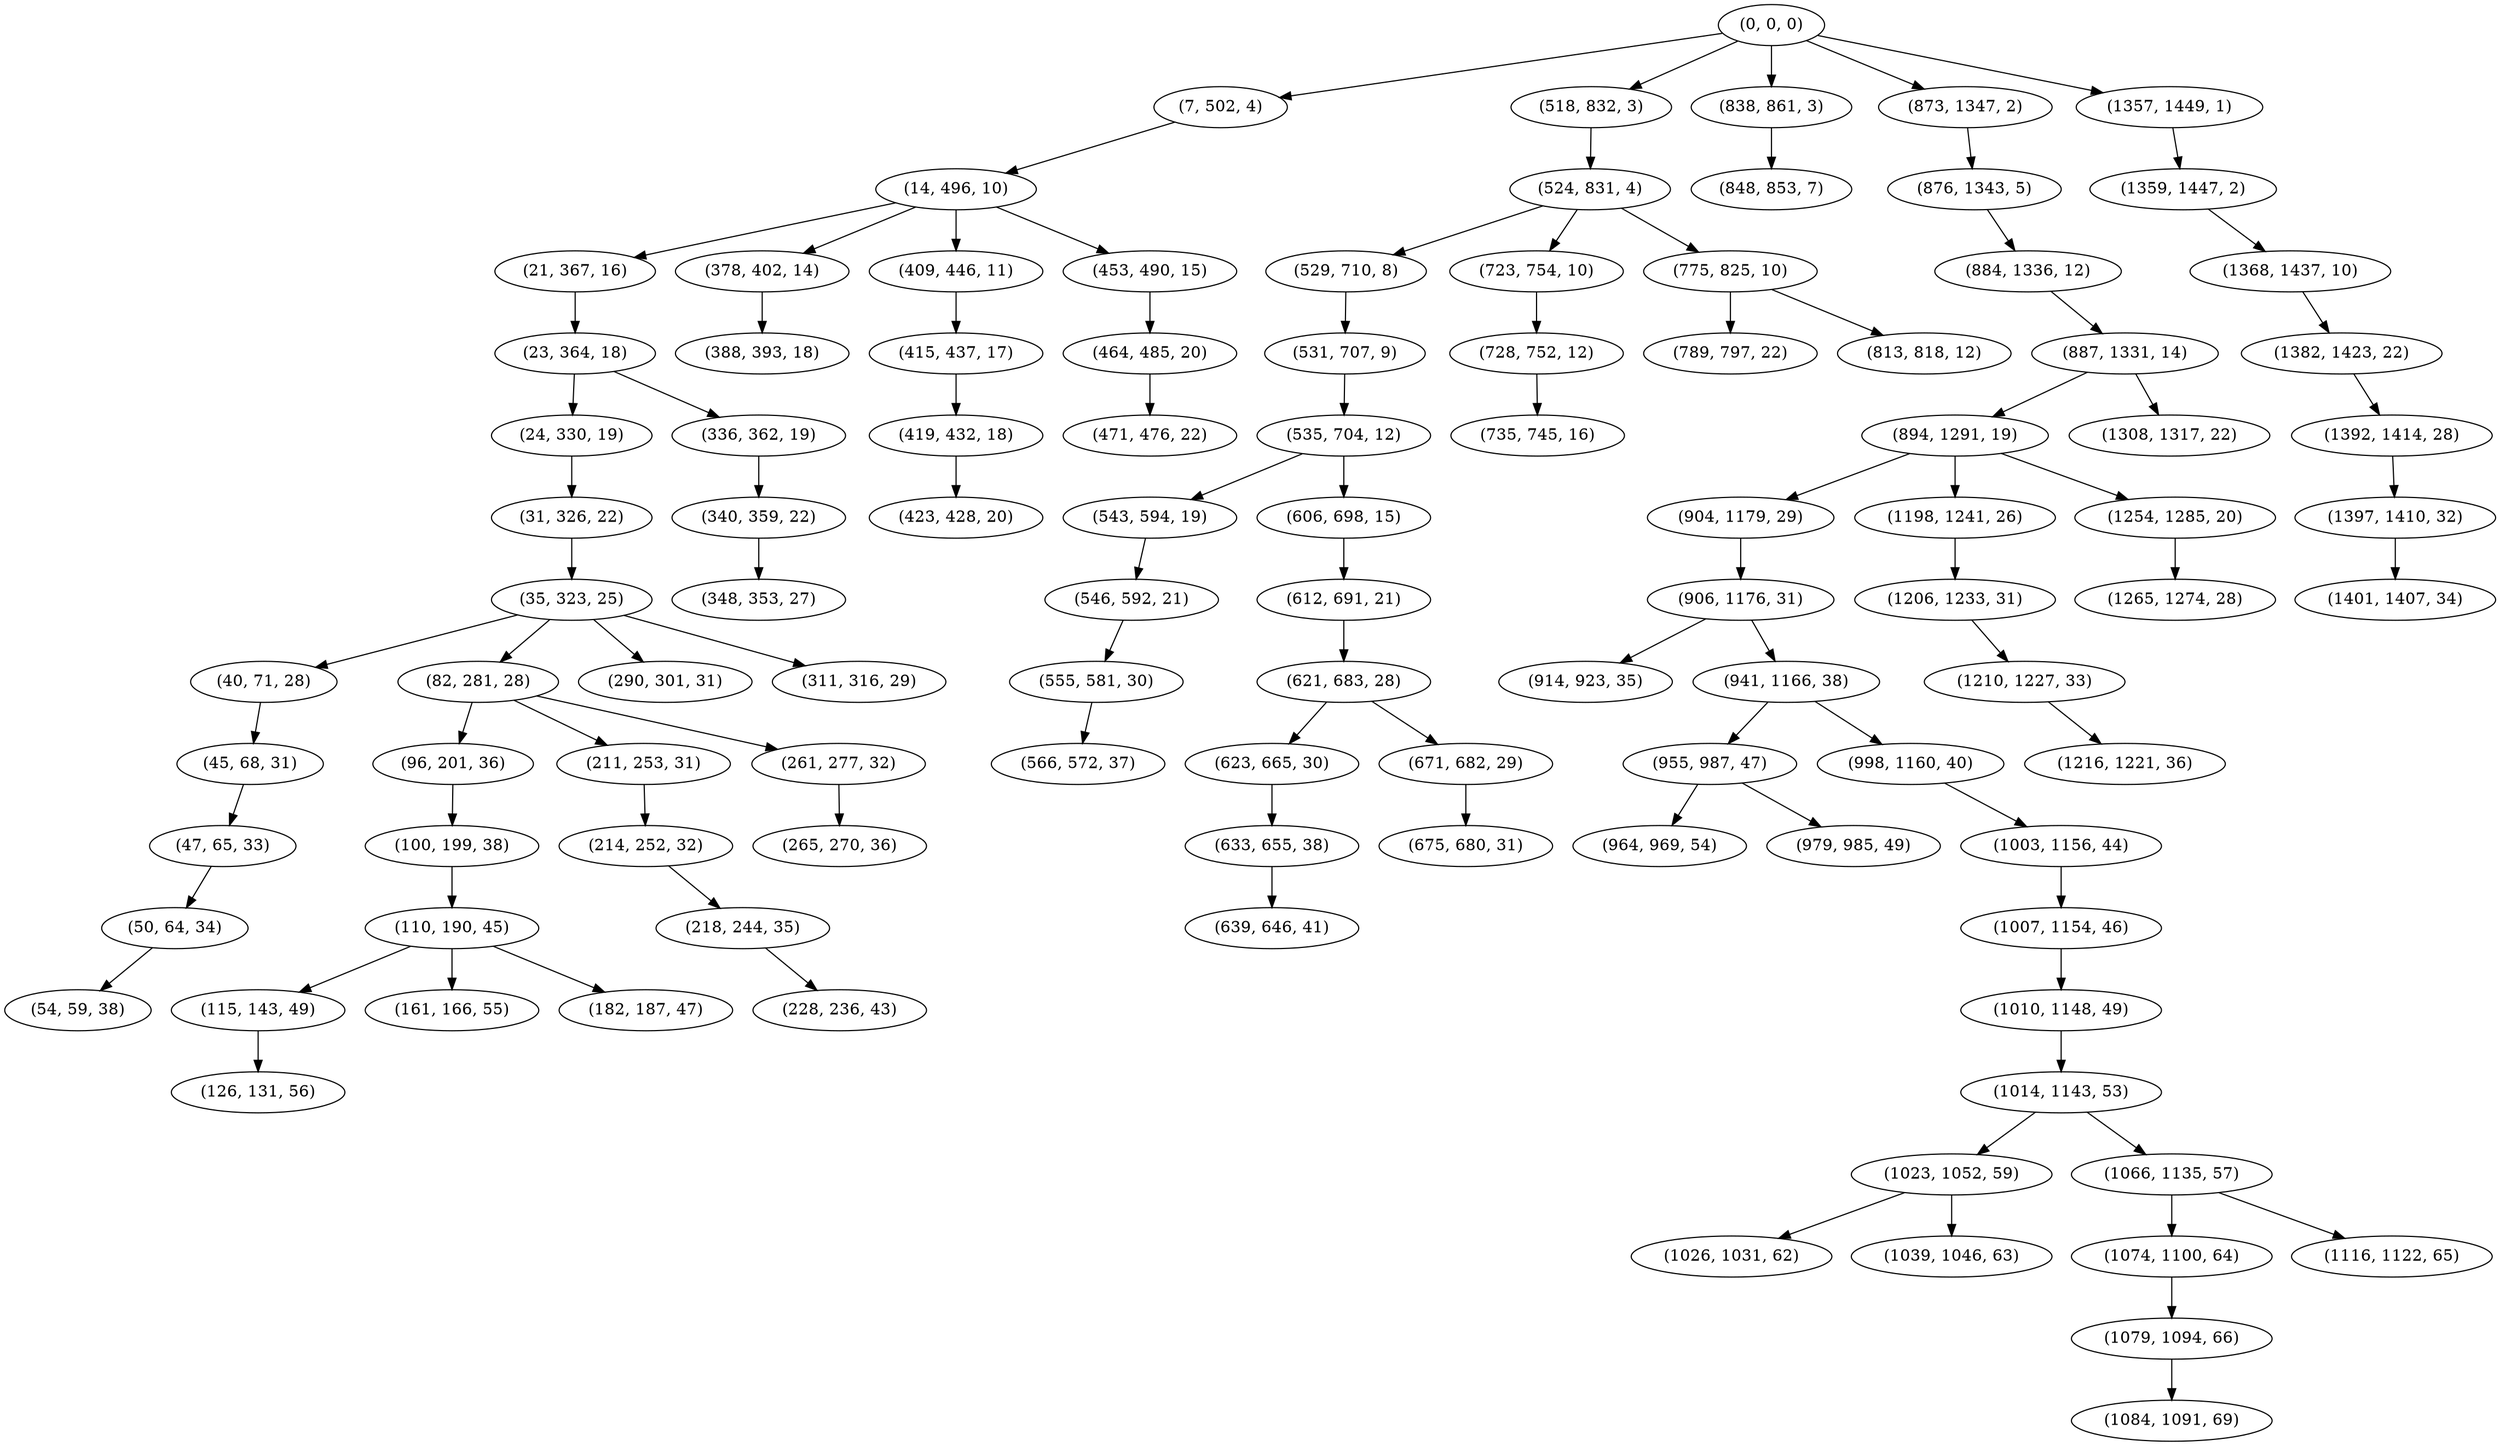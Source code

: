 digraph tree {
    "(0, 0, 0)";
    "(7, 502, 4)";
    "(14, 496, 10)";
    "(21, 367, 16)";
    "(23, 364, 18)";
    "(24, 330, 19)";
    "(31, 326, 22)";
    "(35, 323, 25)";
    "(40, 71, 28)";
    "(45, 68, 31)";
    "(47, 65, 33)";
    "(50, 64, 34)";
    "(54, 59, 38)";
    "(82, 281, 28)";
    "(96, 201, 36)";
    "(100, 199, 38)";
    "(110, 190, 45)";
    "(115, 143, 49)";
    "(126, 131, 56)";
    "(161, 166, 55)";
    "(182, 187, 47)";
    "(211, 253, 31)";
    "(214, 252, 32)";
    "(218, 244, 35)";
    "(228, 236, 43)";
    "(261, 277, 32)";
    "(265, 270, 36)";
    "(290, 301, 31)";
    "(311, 316, 29)";
    "(336, 362, 19)";
    "(340, 359, 22)";
    "(348, 353, 27)";
    "(378, 402, 14)";
    "(388, 393, 18)";
    "(409, 446, 11)";
    "(415, 437, 17)";
    "(419, 432, 18)";
    "(423, 428, 20)";
    "(453, 490, 15)";
    "(464, 485, 20)";
    "(471, 476, 22)";
    "(518, 832, 3)";
    "(524, 831, 4)";
    "(529, 710, 8)";
    "(531, 707, 9)";
    "(535, 704, 12)";
    "(543, 594, 19)";
    "(546, 592, 21)";
    "(555, 581, 30)";
    "(566, 572, 37)";
    "(606, 698, 15)";
    "(612, 691, 21)";
    "(621, 683, 28)";
    "(623, 665, 30)";
    "(633, 655, 38)";
    "(639, 646, 41)";
    "(671, 682, 29)";
    "(675, 680, 31)";
    "(723, 754, 10)";
    "(728, 752, 12)";
    "(735, 745, 16)";
    "(775, 825, 10)";
    "(789, 797, 22)";
    "(813, 818, 12)";
    "(838, 861, 3)";
    "(848, 853, 7)";
    "(873, 1347, 2)";
    "(876, 1343, 5)";
    "(884, 1336, 12)";
    "(887, 1331, 14)";
    "(894, 1291, 19)";
    "(904, 1179, 29)";
    "(906, 1176, 31)";
    "(914, 923, 35)";
    "(941, 1166, 38)";
    "(955, 987, 47)";
    "(964, 969, 54)";
    "(979, 985, 49)";
    "(998, 1160, 40)";
    "(1003, 1156, 44)";
    "(1007, 1154, 46)";
    "(1010, 1148, 49)";
    "(1014, 1143, 53)";
    "(1023, 1052, 59)";
    "(1026, 1031, 62)";
    "(1039, 1046, 63)";
    "(1066, 1135, 57)";
    "(1074, 1100, 64)";
    "(1079, 1094, 66)";
    "(1084, 1091, 69)";
    "(1116, 1122, 65)";
    "(1198, 1241, 26)";
    "(1206, 1233, 31)";
    "(1210, 1227, 33)";
    "(1216, 1221, 36)";
    "(1254, 1285, 20)";
    "(1265, 1274, 28)";
    "(1308, 1317, 22)";
    "(1357, 1449, 1)";
    "(1359, 1447, 2)";
    "(1368, 1437, 10)";
    "(1382, 1423, 22)";
    "(1392, 1414, 28)";
    "(1397, 1410, 32)";
    "(1401, 1407, 34)";
    "(0, 0, 0)" -> "(7, 502, 4)";
    "(0, 0, 0)" -> "(518, 832, 3)";
    "(0, 0, 0)" -> "(838, 861, 3)";
    "(0, 0, 0)" -> "(873, 1347, 2)";
    "(0, 0, 0)" -> "(1357, 1449, 1)";
    "(7, 502, 4)" -> "(14, 496, 10)";
    "(14, 496, 10)" -> "(21, 367, 16)";
    "(14, 496, 10)" -> "(378, 402, 14)";
    "(14, 496, 10)" -> "(409, 446, 11)";
    "(14, 496, 10)" -> "(453, 490, 15)";
    "(21, 367, 16)" -> "(23, 364, 18)";
    "(23, 364, 18)" -> "(24, 330, 19)";
    "(23, 364, 18)" -> "(336, 362, 19)";
    "(24, 330, 19)" -> "(31, 326, 22)";
    "(31, 326, 22)" -> "(35, 323, 25)";
    "(35, 323, 25)" -> "(40, 71, 28)";
    "(35, 323, 25)" -> "(82, 281, 28)";
    "(35, 323, 25)" -> "(290, 301, 31)";
    "(35, 323, 25)" -> "(311, 316, 29)";
    "(40, 71, 28)" -> "(45, 68, 31)";
    "(45, 68, 31)" -> "(47, 65, 33)";
    "(47, 65, 33)" -> "(50, 64, 34)";
    "(50, 64, 34)" -> "(54, 59, 38)";
    "(82, 281, 28)" -> "(96, 201, 36)";
    "(82, 281, 28)" -> "(211, 253, 31)";
    "(82, 281, 28)" -> "(261, 277, 32)";
    "(96, 201, 36)" -> "(100, 199, 38)";
    "(100, 199, 38)" -> "(110, 190, 45)";
    "(110, 190, 45)" -> "(115, 143, 49)";
    "(110, 190, 45)" -> "(161, 166, 55)";
    "(110, 190, 45)" -> "(182, 187, 47)";
    "(115, 143, 49)" -> "(126, 131, 56)";
    "(211, 253, 31)" -> "(214, 252, 32)";
    "(214, 252, 32)" -> "(218, 244, 35)";
    "(218, 244, 35)" -> "(228, 236, 43)";
    "(261, 277, 32)" -> "(265, 270, 36)";
    "(336, 362, 19)" -> "(340, 359, 22)";
    "(340, 359, 22)" -> "(348, 353, 27)";
    "(378, 402, 14)" -> "(388, 393, 18)";
    "(409, 446, 11)" -> "(415, 437, 17)";
    "(415, 437, 17)" -> "(419, 432, 18)";
    "(419, 432, 18)" -> "(423, 428, 20)";
    "(453, 490, 15)" -> "(464, 485, 20)";
    "(464, 485, 20)" -> "(471, 476, 22)";
    "(518, 832, 3)" -> "(524, 831, 4)";
    "(524, 831, 4)" -> "(529, 710, 8)";
    "(524, 831, 4)" -> "(723, 754, 10)";
    "(524, 831, 4)" -> "(775, 825, 10)";
    "(529, 710, 8)" -> "(531, 707, 9)";
    "(531, 707, 9)" -> "(535, 704, 12)";
    "(535, 704, 12)" -> "(543, 594, 19)";
    "(535, 704, 12)" -> "(606, 698, 15)";
    "(543, 594, 19)" -> "(546, 592, 21)";
    "(546, 592, 21)" -> "(555, 581, 30)";
    "(555, 581, 30)" -> "(566, 572, 37)";
    "(606, 698, 15)" -> "(612, 691, 21)";
    "(612, 691, 21)" -> "(621, 683, 28)";
    "(621, 683, 28)" -> "(623, 665, 30)";
    "(621, 683, 28)" -> "(671, 682, 29)";
    "(623, 665, 30)" -> "(633, 655, 38)";
    "(633, 655, 38)" -> "(639, 646, 41)";
    "(671, 682, 29)" -> "(675, 680, 31)";
    "(723, 754, 10)" -> "(728, 752, 12)";
    "(728, 752, 12)" -> "(735, 745, 16)";
    "(775, 825, 10)" -> "(789, 797, 22)";
    "(775, 825, 10)" -> "(813, 818, 12)";
    "(838, 861, 3)" -> "(848, 853, 7)";
    "(873, 1347, 2)" -> "(876, 1343, 5)";
    "(876, 1343, 5)" -> "(884, 1336, 12)";
    "(884, 1336, 12)" -> "(887, 1331, 14)";
    "(887, 1331, 14)" -> "(894, 1291, 19)";
    "(887, 1331, 14)" -> "(1308, 1317, 22)";
    "(894, 1291, 19)" -> "(904, 1179, 29)";
    "(894, 1291, 19)" -> "(1198, 1241, 26)";
    "(894, 1291, 19)" -> "(1254, 1285, 20)";
    "(904, 1179, 29)" -> "(906, 1176, 31)";
    "(906, 1176, 31)" -> "(914, 923, 35)";
    "(906, 1176, 31)" -> "(941, 1166, 38)";
    "(941, 1166, 38)" -> "(955, 987, 47)";
    "(941, 1166, 38)" -> "(998, 1160, 40)";
    "(955, 987, 47)" -> "(964, 969, 54)";
    "(955, 987, 47)" -> "(979, 985, 49)";
    "(998, 1160, 40)" -> "(1003, 1156, 44)";
    "(1003, 1156, 44)" -> "(1007, 1154, 46)";
    "(1007, 1154, 46)" -> "(1010, 1148, 49)";
    "(1010, 1148, 49)" -> "(1014, 1143, 53)";
    "(1014, 1143, 53)" -> "(1023, 1052, 59)";
    "(1014, 1143, 53)" -> "(1066, 1135, 57)";
    "(1023, 1052, 59)" -> "(1026, 1031, 62)";
    "(1023, 1052, 59)" -> "(1039, 1046, 63)";
    "(1066, 1135, 57)" -> "(1074, 1100, 64)";
    "(1066, 1135, 57)" -> "(1116, 1122, 65)";
    "(1074, 1100, 64)" -> "(1079, 1094, 66)";
    "(1079, 1094, 66)" -> "(1084, 1091, 69)";
    "(1198, 1241, 26)" -> "(1206, 1233, 31)";
    "(1206, 1233, 31)" -> "(1210, 1227, 33)";
    "(1210, 1227, 33)" -> "(1216, 1221, 36)";
    "(1254, 1285, 20)" -> "(1265, 1274, 28)";
    "(1357, 1449, 1)" -> "(1359, 1447, 2)";
    "(1359, 1447, 2)" -> "(1368, 1437, 10)";
    "(1368, 1437, 10)" -> "(1382, 1423, 22)";
    "(1382, 1423, 22)" -> "(1392, 1414, 28)";
    "(1392, 1414, 28)" -> "(1397, 1410, 32)";
    "(1397, 1410, 32)" -> "(1401, 1407, 34)";
}
